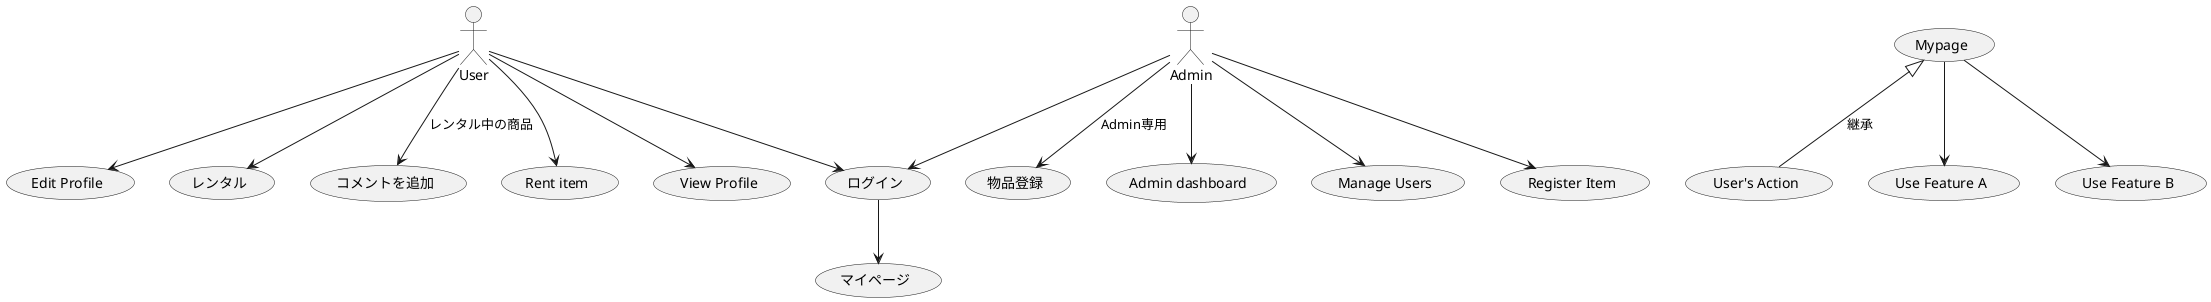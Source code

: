 
ユースケース図の基本的なテンプレートを以下に示します。このテンプレートでは、一般的なアクター（例: User, Admin）とそれぞれがアクセスするユースケース（例: ログイン、マイページ、登録機能）を配置しています。

plantuml
コードをコピーする
@startuml usecase-diagram

' アクターの定義
actor "User" as user
actor "Admin" as admin

' ユースケースの定義
user --> (ログイン)
admin --> (ログイン)
(ログイン) --> (マイページ)
user --> (レンタル)
admin --> (物品登録) : Admin専用

' レンタル商品にコメントを入れる機能
user --> (コメントを追加) : レンタル中の商品

' 例: 一般ユーザーのユースケース
(Mypage) <|-- (User's Action) : 継承
user --> (Rent item)
user --> (View Profile)
user --> (Edit Profile)

' 例: 管理者のユースケース
admin --> (Admin dashboard)
admin --> (Manage Users)
admin --> (Register Item)

'ユースケース同士の関連を表す
(Mypage) --> (Use Feature A)
(Mypage) --> (Use Feature B)

@enduml